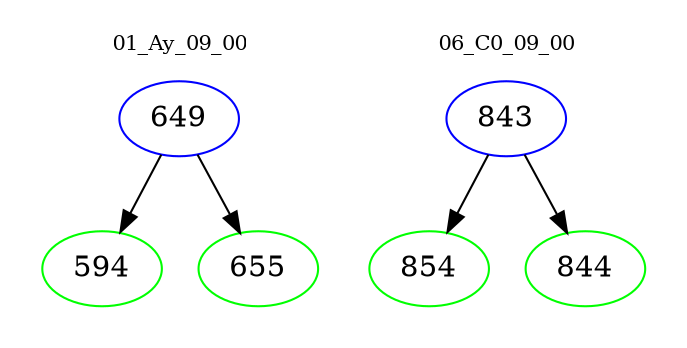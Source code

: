 digraph{
subgraph cluster_0 {
color = white
label = "01_Ay_09_00";
fontsize=10;
T0_649 [label="649", color="blue"]
T0_649 -> T0_594 [color="black"]
T0_594 [label="594", color="green"]
T0_649 -> T0_655 [color="black"]
T0_655 [label="655", color="green"]
}
subgraph cluster_1 {
color = white
label = "06_C0_09_00";
fontsize=10;
T1_843 [label="843", color="blue"]
T1_843 -> T1_854 [color="black"]
T1_854 [label="854", color="green"]
T1_843 -> T1_844 [color="black"]
T1_844 [label="844", color="green"]
}
}
